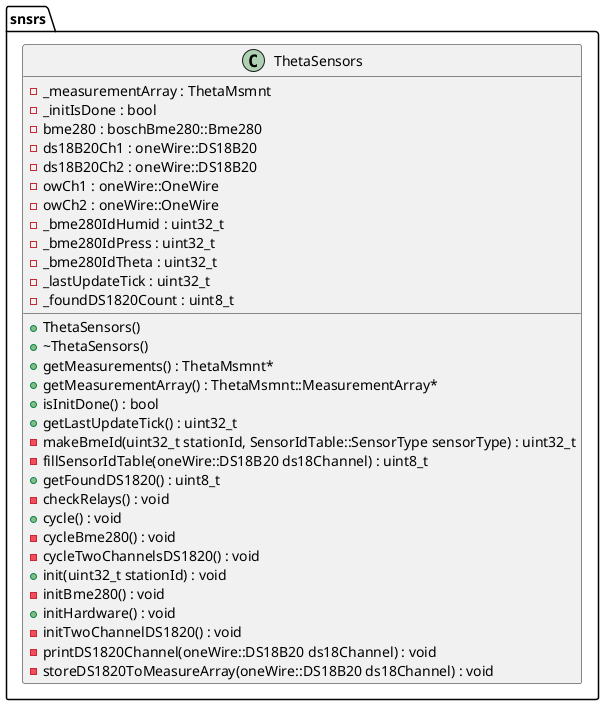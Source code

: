 @startuml





/' Objects '/

namespace snsrs {
	class ThetaSensors {
		+ThetaSensors()
		+~ThetaSensors()
		-_measurementArray : ThetaMsmnt
		+getMeasurements() : ThetaMsmnt*
		+getMeasurementArray() : ThetaMsmnt::MeasurementArray*
		-_initIsDone : bool
		+isInitDone() : bool
		-bme280 : boschBme280::Bme280
		-ds18B20Ch1 : oneWire::DS18B20
		-ds18B20Ch2 : oneWire::DS18B20
		-owCh1 : oneWire::OneWire
		-owCh2 : oneWire::OneWire
		-_bme280IdHumid : uint32_t
		-_bme280IdPress : uint32_t
		-_bme280IdTheta : uint32_t
		-_lastUpdateTick : uint32_t
		+getLastUpdateTick() : uint32_t
		-makeBmeId(uint32_t stationId, SensorIdTable::SensorType sensorType) : uint32_t
		-_foundDS1820Count : uint8_t
		-fillSensorIdTable(oneWire::DS18B20 ds18Channel) : uint8_t
		+getFoundDS1820() : uint8_t
		-checkRelays() : void
		+cycle() : void
		-cycleBme280() : void
		-cycleTwoChannelsDS1820() : void
		+init(uint32_t stationId) : void
		-initBme280() : void
		+initHardware() : void
		-initTwoChannelDS1820() : void
		-printDS1820Channel(oneWire::DS18B20 ds18Channel) : void
		-storeDS1820ToMeasureArray(oneWire::DS18B20 ds18Channel) : void
	}
}





/' Inheritance relationships '/




/' Aggregation relationships '/





/' Dependency relationships '/





/' Nested objects '/



@enduml
